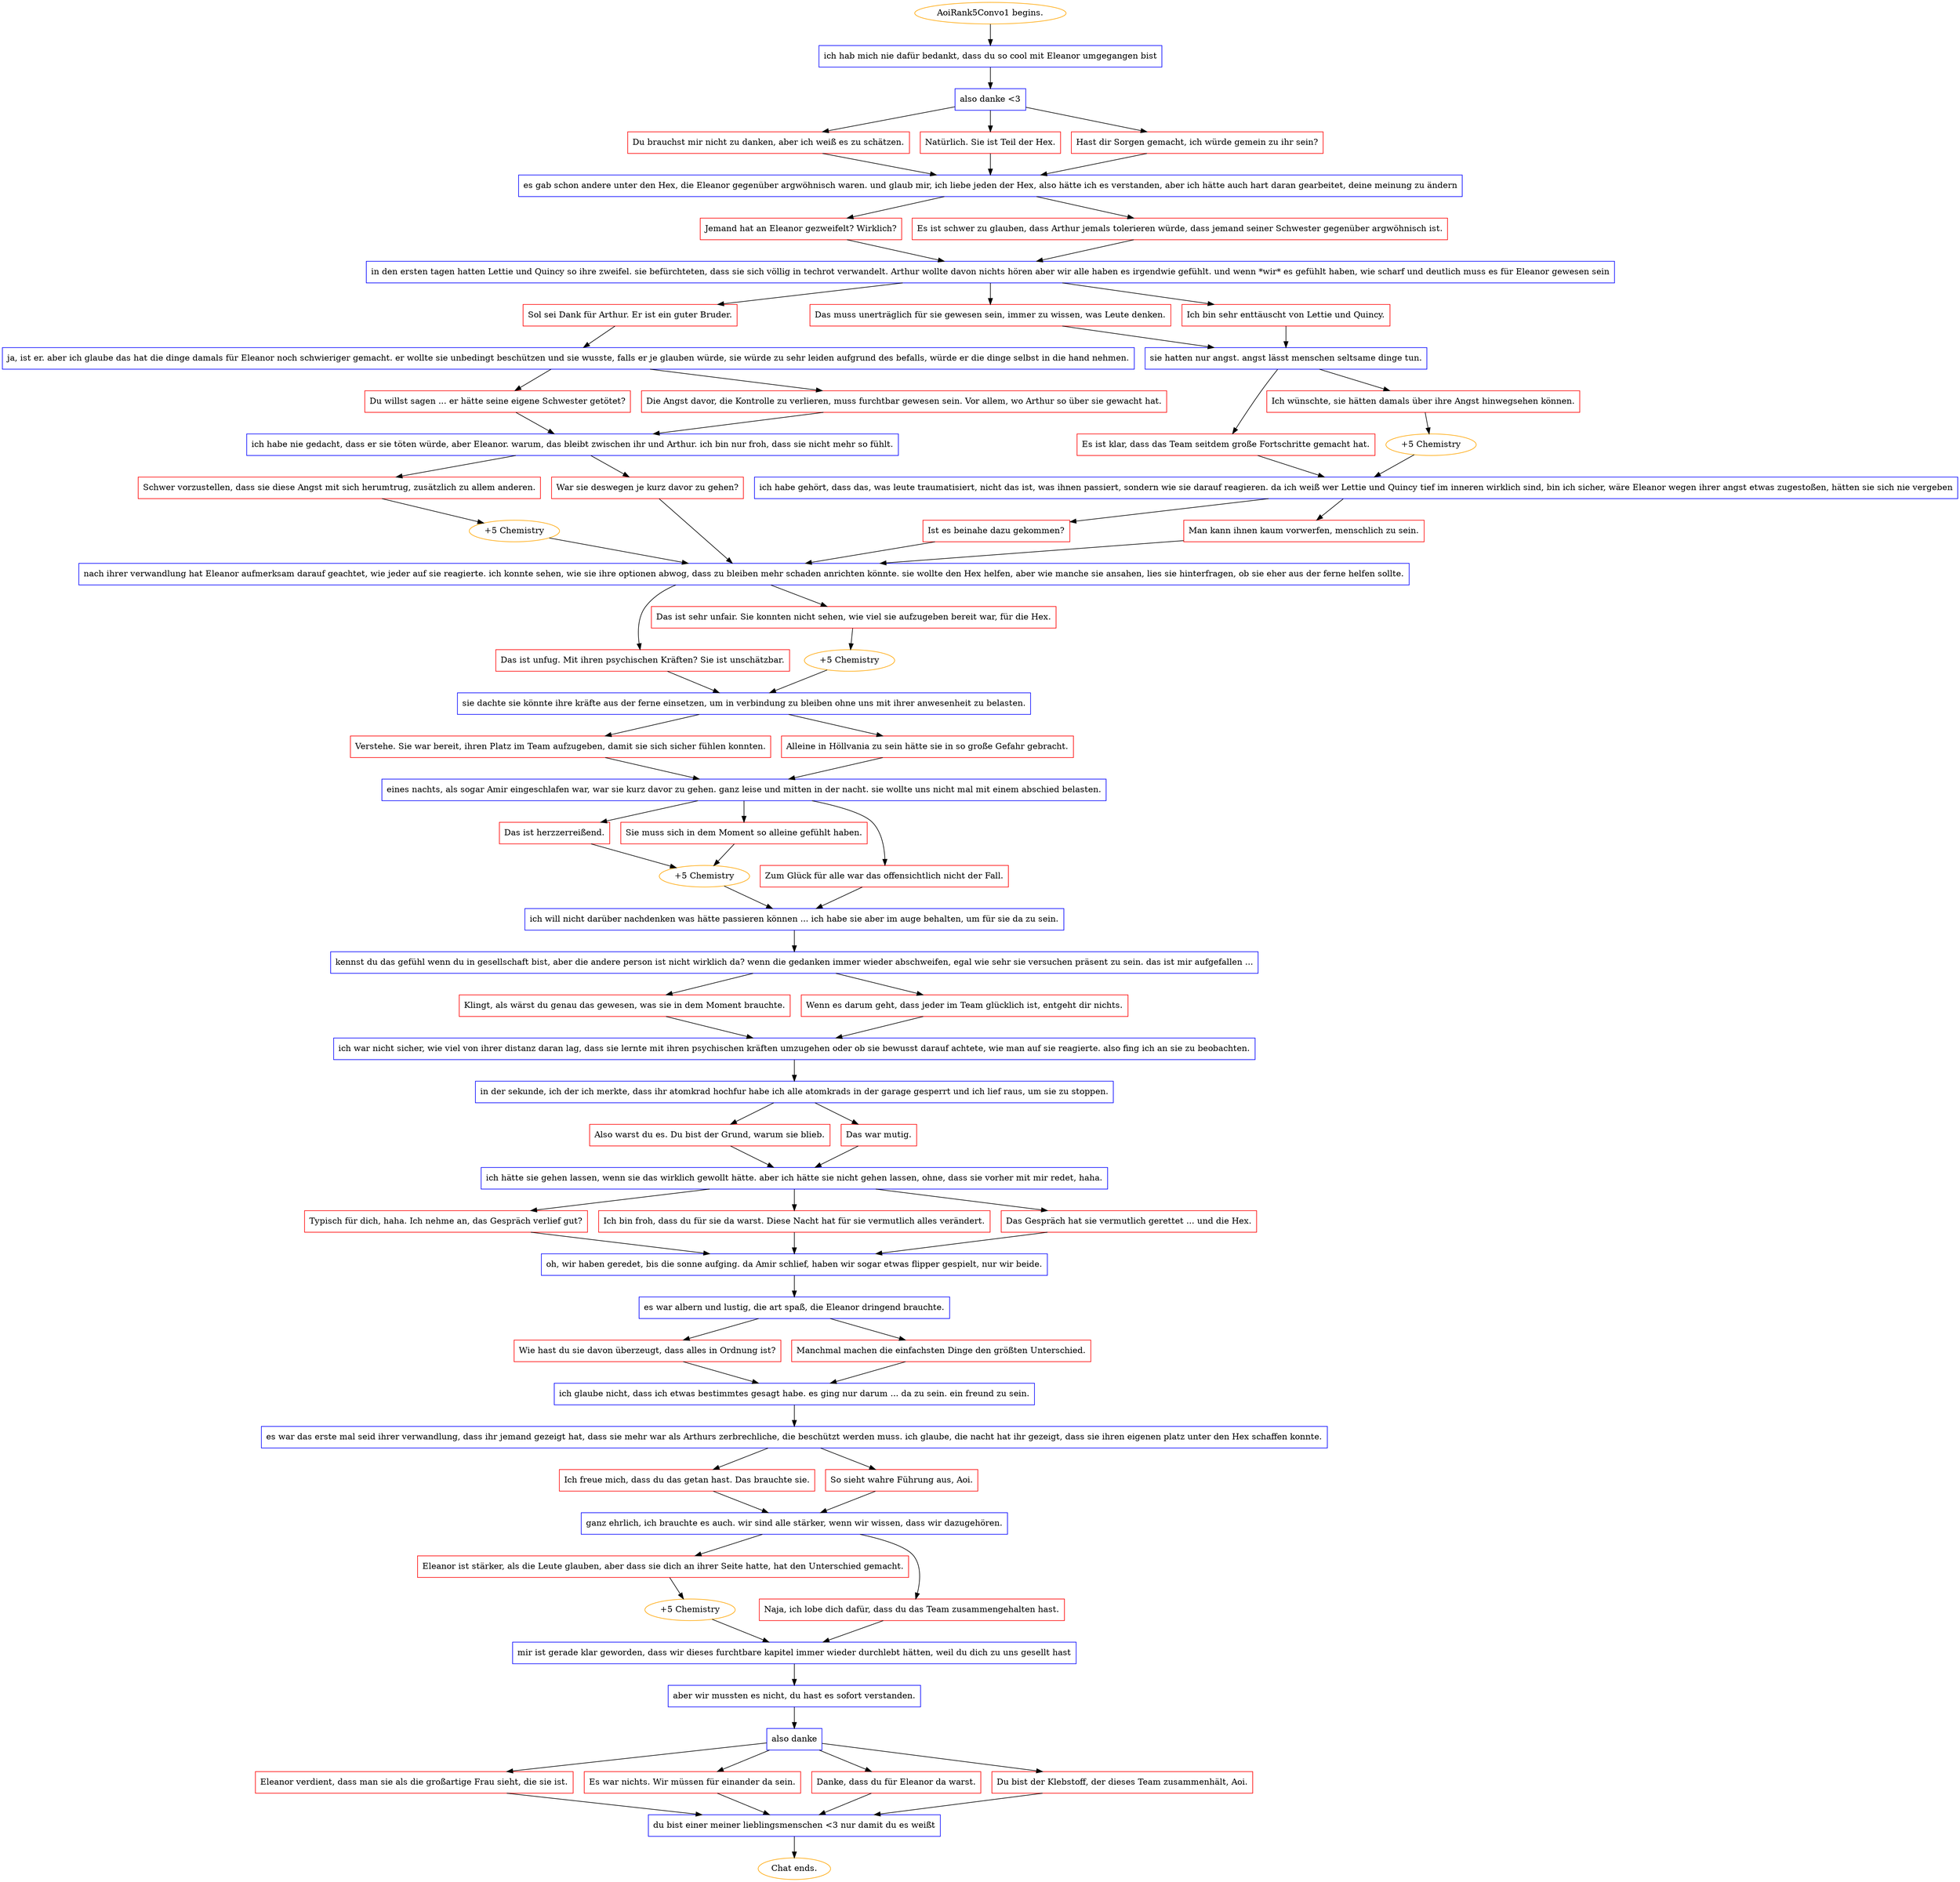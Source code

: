 digraph {
	"AoiRank5Convo1 begins." [color=orange];
		"AoiRank5Convo1 begins." -> j2533231269;
	j2533231269 [label="ich hab mich nie dafür bedankt, dass du so cool mit Eleanor umgegangen bist",shape=box,color=blue];
		j2533231269 -> j2210454886;
	j2210454886 [label="also danke <3",shape=box,color=blue];
		j2210454886 -> j3494796919;
		j2210454886 -> j1359005863;
		j2210454886 -> j3429755653;
	j3494796919 [label="Du brauchst mir nicht zu danken, aber ich weiß es zu schätzen.",shape=box,color=red];
		j3494796919 -> j2274760191;
	j1359005863 [label="Natürlich. Sie ist Teil der Hex.",shape=box,color=red];
		j1359005863 -> j2274760191;
	j3429755653 [label="Hast dir Sorgen gemacht, ich würde gemein zu ihr sein?",shape=box,color=red];
		j3429755653 -> j2274760191;
	j2274760191 [label="es gab schon andere unter den Hex, die Eleanor gegenüber argwöhnisch waren. und glaub mir, ich liebe jeden der Hex, also hätte ich es verstanden, aber ich hätte auch hart daran gearbeitet, deine meinung zu ändern",shape=box,color=blue];
		j2274760191 -> j2789014854;
		j2274760191 -> j1407750279;
	j2789014854 [label="Jemand hat an Eleanor gezweifelt? Wirklich?",shape=box,color=red];
		j2789014854 -> j2013442919;
	j1407750279 [label="Es ist schwer zu glauben, dass Arthur jemals tolerieren würde, dass jemand seiner Schwester gegenüber argwöhnisch ist.",shape=box,color=red];
		j1407750279 -> j2013442919;
	j2013442919 [label="in den ersten tagen hatten Lettie und Quincy so ihre zweifel. sie befürchteten, dass sie sich völlig in techrot verwandelt. Arthur wollte davon nichts hören aber wir alle haben es irgendwie gefühlt. und wenn *wir* es gefühlt haben, wie scharf und deutlich muss es für Eleanor gewesen sein",shape=box,color=blue];
		j2013442919 -> j3563936998;
		j2013442919 -> j4008443308;
		j2013442919 -> j4031826024;
	j3563936998 [label="Sol sei Dank für Arthur. Er ist ein guter Bruder.",shape=box,color=red];
		j3563936998 -> j1431095174;
	j4008443308 [label="Das muss unerträglich für sie gewesen sein, immer zu wissen, was Leute denken.",shape=box,color=red];
		j4008443308 -> j2351218827;
	j4031826024 [label="Ich bin sehr enttäuscht von Lettie und Quincy.",shape=box,color=red];
		j4031826024 -> j2351218827;
	j1431095174 [label="ja, ist er. aber ich glaube das hat die dinge damals für Eleanor noch schwieriger gemacht. er wollte sie unbedingt beschützen und sie wusste, falls er je glauben würde, sie würde zu sehr leiden aufgrund des befalls, würde er die dinge selbst in die hand nehmen.",shape=box,color=blue];
		j1431095174 -> j659144704;
		j1431095174 -> j916560670;
	j2351218827 [label="sie hatten nur angst. angst lässt menschen seltsame dinge tun.",shape=box,color=blue];
		j2351218827 -> j2575817708;
		j2351218827 -> j3860289430;
	j659144704 [label="Du willst sagen ... er hätte seine eigene Schwester getötet?",shape=box,color=red];
		j659144704 -> j321965630;
	j916560670 [label="Die Angst davor, die Kontrolle zu verlieren, muss furchtbar gewesen sein. Vor allem, wo Arthur so über sie gewacht hat.",shape=box,color=red];
		j916560670 -> j321965630;
	j2575817708 [label="Es ist klar, dass das Team seitdem große Fortschritte gemacht hat.",shape=box,color=red];
		j2575817708 -> j3247719199;
	j3860289430 [label="Ich wünschte, sie hätten damals über ihre Angst hinwegsehen können.",shape=box,color=red];
		j3860289430 -> j91771053;
	j321965630 [label="ich habe nie gedacht, dass er sie töten würde, aber Eleanor. warum, das bleibt zwischen ihr und Arthur. ich bin nur froh, dass sie nicht mehr so fühlt.",shape=box,color=blue];
		j321965630 -> j2382023454;
		j321965630 -> j568597485;
	j3247719199 [label="ich habe gehört, dass das, was leute traumatisiert, nicht das ist, was ihnen passiert, sondern wie sie darauf reagieren. da ich weiß wer Lettie und Quincy tief im inneren wirklich sind, bin ich sicher, wäre Eleanor wegen ihrer angst etwas zugestoßen, hätten sie sich nie vergeben",shape=box,color=blue];
		j3247719199 -> j4273555943;
		j3247719199 -> j4294083744;
	j91771053 [label="+5 Chemistry",color=orange];
		j91771053 -> j3247719199;
	j2382023454 [label="Schwer vorzustellen, dass sie diese Angst mit sich herumtrug, zusätzlich zu allem anderen.",shape=box,color=red];
		j2382023454 -> j4120821520;
	j568597485 [label="War sie deswegen je kurz davor zu gehen?",shape=box,color=red];
		j568597485 -> j3436720889;
	j4273555943 [label="Ist es beinahe dazu gekommen?",shape=box,color=red];
		j4273555943 -> j3436720889;
	j4294083744 [label="Man kann ihnen kaum vorwerfen, menschlich zu sein.",shape=box,color=red];
		j4294083744 -> j3436720889;
	j4120821520 [label="+5 Chemistry",color=orange];
		j4120821520 -> j3436720889;
	j3436720889 [label="nach ihrer verwandlung hat Eleanor aufmerksam darauf geachtet, wie jeder auf sie reagierte. ich konnte sehen, wie sie ihre optionen abwog, dass zu bleiben mehr schaden anrichten könnte. sie wollte den Hex helfen, aber wie manche sie ansahen, lies sie hinterfragen, ob sie eher aus der ferne helfen sollte.",shape=box,color=blue];
		j3436720889 -> j1620964591;
		j3436720889 -> j2343880736;
	j1620964591 [label="Das ist unfug. Mit ihren psychischen Kräften? Sie ist unschätzbar.",shape=box,color=red];
		j1620964591 -> j1601627955;
	j2343880736 [label="Das ist sehr unfair. Sie konnten nicht sehen, wie viel sie aufzugeben bereit war, für die Hex.",shape=box,color=red];
		j2343880736 -> j4243036176;
	j1601627955 [label="sie dachte sie könnte ihre kräfte aus der ferne einsetzen, um in verbindung zu bleiben ohne uns mit ihrer anwesenheit zu belasten.",shape=box,color=blue];
		j1601627955 -> j3705242838;
		j1601627955 -> j2074200163;
	j4243036176 [label="+5 Chemistry",color=orange];
		j4243036176 -> j1601627955;
	j3705242838 [label="Verstehe. Sie war bereit, ihren Platz im Team aufzugeben, damit sie sich sicher fühlen konnten.",shape=box,color=red];
		j3705242838 -> j3784853749;
	j2074200163 [label="Alleine in Höllvania zu sein hätte sie in so große Gefahr gebracht.",shape=box,color=red];
		j2074200163 -> j3784853749;
	j3784853749 [label="eines nachts, als sogar Amir eingeschlafen war, war sie kurz davor zu gehen. ganz leise und mitten in der nacht. sie wollte uns nicht mal mit einem abschied belasten.",shape=box,color=blue];
		j3784853749 -> j842209644;
		j3784853749 -> j3986636364;
		j3784853749 -> j4078828064;
	j842209644 [label="Das ist herzzerreißend.",shape=box,color=red];
		j842209644 -> j3423148893;
	j3986636364 [label="Zum Glück für alle war das offensichtlich nicht der Fall.",shape=box,color=red];
		j3986636364 -> j3353697174;
	j4078828064 [label="Sie muss sich in dem Moment so alleine gefühlt haben.",shape=box,color=red];
		j4078828064 -> j3423148893;
	j3423148893 [label="+5 Chemistry",color=orange];
		j3423148893 -> j3353697174;
	j3353697174 [label="ich will nicht darüber nachdenken was hätte passieren können ... ich habe sie aber im auge behalten, um für sie da zu sein.",shape=box,color=blue];
		j3353697174 -> j3400948072;
	j3400948072 [label="kennst du das gefühl wenn du in gesellschaft bist, aber die andere person ist nicht wirklich da? wenn die gedanken immer wieder abschweifen, egal wie sehr sie versuchen präsent zu sein. das ist mir aufgefallen ...",shape=box,color=blue];
		j3400948072 -> j1581505760;
		j3400948072 -> j830356852;
	j1581505760 [label="Klingt, als wärst du genau das gewesen, was sie in dem Moment brauchte.",shape=box,color=red];
		j1581505760 -> j1429775971;
	j830356852 [label="Wenn es darum geht, dass jeder im Team glücklich ist, entgeht dir nichts.",shape=box,color=red];
		j830356852 -> j1429775971;
	j1429775971 [label="ich war nicht sicher, wie viel von ihrer distanz daran lag, dass sie lernte mit ihren psychischen kräften umzugehen oder ob sie bewusst darauf achtete, wie man auf sie reagierte. also fing ich an sie zu beobachten.",shape=box,color=blue];
		j1429775971 -> j1681280633;
	j1681280633 [label="in der sekunde, ich der ich merkte, dass ihr atomkrad hochfur habe ich alle atomkrads in der garage gesperrt und ich lief raus, um sie zu stoppen.",shape=box,color=blue];
		j1681280633 -> j716077499;
		j1681280633 -> j2235307490;
	j716077499 [label="Also warst du es. Du bist der Grund, warum sie blieb.",shape=box,color=red];
		j716077499 -> j1115779737;
	j2235307490 [label="Das war mutig.",shape=box,color=red];
		j2235307490 -> j1115779737;
	j1115779737 [label="ich hätte sie gehen lassen, wenn sie das wirklich gewollt hätte. aber ich hätte sie nicht gehen lassen, ohne, dass sie vorher mit mir redet, haha.",shape=box,color=blue];
		j1115779737 -> j266820498;
		j1115779737 -> j79832702;
		j1115779737 -> j1158357882;
	j266820498 [label="Typisch für dich, haha. Ich nehme an, das Gespräch verlief gut?",shape=box,color=red];
		j266820498 -> j3601393861;
	j79832702 [label="Ich bin froh, dass du für sie da warst. Diese Nacht hat für sie vermutlich alles verändert.",shape=box,color=red];
		j79832702 -> j3601393861;
	j1158357882 [label="Das Gespräch hat sie vermutlich gerettet ... und die Hex.",shape=box,color=red];
		j1158357882 -> j3601393861;
	j3601393861 [label="oh, wir haben geredet, bis die sonne aufging. da Amir schlief, haben wir sogar etwas flipper gespielt, nur wir beide.",shape=box,color=blue];
		j3601393861 -> j2083838262;
	j2083838262 [label="es war albern und lustig, die art spaß, die Eleanor dringend brauchte.",shape=box,color=blue];
		j2083838262 -> j2155003127;
		j2083838262 -> j3446617054;
	j2155003127 [label="Wie hast du sie davon überzeugt, dass alles in Ordnung ist?",shape=box,color=red];
		j2155003127 -> j2753027356;
	j3446617054 [label="Manchmal machen die einfachsten Dinge den größten Unterschied.",shape=box,color=red];
		j3446617054 -> j2753027356;
	j2753027356 [label="ich glaube nicht, dass ich etwas bestimmtes gesagt habe. es ging nur darum ... da zu sein. ein freund zu sein.",shape=box,color=blue];
		j2753027356 -> j3170481477;
	j3170481477 [label="es war das erste mal seid ihrer verwandlung, dass ihr jemand gezeigt hat, dass sie mehr war als Arthurs zerbrechliche, die beschützt werden muss. ich glaube, die nacht hat ihr gezeigt, dass sie ihren eigenen platz unter den Hex schaffen konnte.",shape=box,color=blue];
		j3170481477 -> j292405035;
		j3170481477 -> j473012419;
	j292405035 [label="Ich freue mich, dass du das getan hast. Das brauchte sie.",shape=box,color=red];
		j292405035 -> j3521505040;
	j473012419 [label="So sieht wahre Führung aus, Aoi.",shape=box,color=red];
		j473012419 -> j3521505040;
	j3521505040 [label="ganz ehrlich, ich brauchte es auch. wir sind alle stärker, wenn wir wissen, dass wir dazugehören.",shape=box,color=blue];
		j3521505040 -> j1168561286;
		j3521505040 -> j4056760477;
	j1168561286 [label="Eleanor ist stärker, als die Leute glauben, aber dass sie dich an ihrer Seite hatte, hat den Unterschied gemacht.",shape=box,color=red];
		j1168561286 -> j465131385;
	j4056760477 [label="Naja, ich lobe dich dafür, dass du das Team zusammengehalten hast.",shape=box,color=red];
		j4056760477 -> j2391527052;
	j465131385 [label="+5 Chemistry",color=orange];
		j465131385 -> j2391527052;
	j2391527052 [label="mir ist gerade klar geworden, dass wir dieses furchtbare kapitel immer wieder durchlebt hätten, weil du dich zu uns gesellt hast",shape=box,color=blue];
		j2391527052 -> j2294176365;
	j2294176365 [label="aber wir mussten es nicht, du hast es sofort verstanden.",shape=box,color=blue];
		j2294176365 -> j2082804919;
	j2082804919 [label="also danke",shape=box,color=blue];
		j2082804919 -> j406891290;
		j2082804919 -> j1247405169;
		j2082804919 -> j729440574;
		j2082804919 -> j1902141167;
	j406891290 [label="Eleanor verdient, dass man sie als die großartige Frau sieht, die sie ist.",shape=box,color=red];
		j406891290 -> j2640413577;
	j1247405169 [label="Es war nichts. Wir müssen für einander da sein.",shape=box,color=red];
		j1247405169 -> j2640413577;
	j729440574 [label="Danke, dass du für Eleanor da warst.",shape=box,color=red];
		j729440574 -> j2640413577;
	j1902141167 [label="Du bist der Klebstoff, der dieses Team zusammenhält, Aoi.",shape=box,color=red];
		j1902141167 -> j2640413577;
	j2640413577 [label="du bist einer meiner lieblingsmenschen <3 nur damit du es weißt",shape=box,color=blue];
		j2640413577 -> "Chat ends.";
	"Chat ends." [color=orange];
}